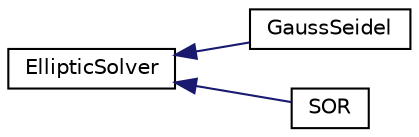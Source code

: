digraph "Graphical Class Hierarchy"
{
  edge [fontname="Helvetica",fontsize="10",labelfontname="Helvetica",labelfontsize="10"];
  node [fontname="Helvetica",fontsize="10",shape=record];
  rankdir="LR";
  Node1 [label="EllipticSolver",height=0.2,width=0.4,color="black", fillcolor="white", style="filled",URL="$class_elliptic_solver.html",tooltip="mountain lion, puma, or catamount, is a large "];
  Node1 -> Node2 [dir="back",color="midnightblue",fontsize="10",style="solid",fontname="Helvetica"];
  Node2 [label="GaussSeidel",height=0.2,width=0.4,color="black", fillcolor="white", style="filled",URL="$class_gauss_seidel.html",tooltip="Its range, from the Canadian Yukon to the southern. "];
  Node1 -> Node3 [dir="back",color="midnightblue",fontsize="10",style="solid",fontname="Helvetica"];
  Node3 [label="SOR",height=0.2,width=0.4,color="black", fillcolor="white", style="filled",URL="$class_s_o_r.html"];
}
